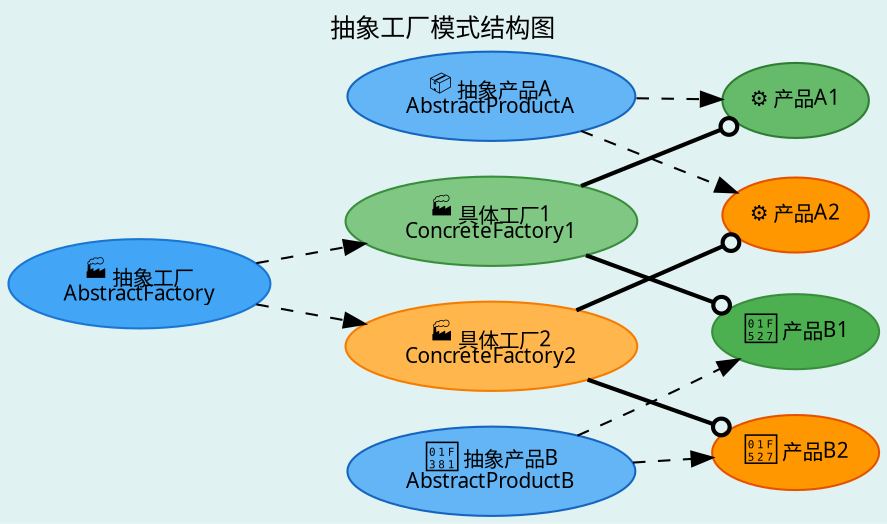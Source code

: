 digraph AbstractFactoryPattern {
    graph [fontname="Microsoft YaHei", fontsize=12, bgcolor="#e0f2f1"];
    node [fontname="Microsoft YaHei", fontsize=10, style="filled,rounded"];
    edge [fontname="Microsoft YaHei", fontsize=8];

    rankdir=LR;

    AbstractFactory [label="🏭 抽象工厂\nAbstractFactory", fillcolor="#42a5f5", color="#1976d2"];
    AbstractProductA [label="📦 抽象产品A\nAbstractProductA", fillcolor="#64b5f6", color="#1565c0"];
    AbstractProductB [label="🎁 抽象产品B\nAbstractProductB", fillcolor="#64b5f6", color="#1565c0"];

    ConcreteFactory1 [label="🏭 具体工厂1\nConcreteFactory1", fillcolor="#81c784", color="#388e3c"];
    ConcreteProductA1 [label="⚙️ 产品A1", fillcolor="#66bb6a", color="#2e7d32"];
    ConcreteProductB1 [label="🔧 产品B1", fillcolor="#4caf50", color="#388e3c"];

    ConcreteFactory2 [label="🏭 具体工厂2\nConcreteFactory2", fillcolor="#ffb74d", color="#f57c00"];
    ConcreteProductA2 [label="⚙️ 产品A2", fillcolor="#ff9800", color="#e65100"];
    ConcreteProductB2 [label="🔧 产品B2", fillcolor="#ff9800", color="#e65100"];

    AbstractFactory -> ConcreteFactory1 [style="dashed"];
    AbstractFactory -> ConcreteFactory2 [style="dashed"];

    AbstractProductA -> ConcreteProductA1 [style="dashed"];
    AbstractProductA -> ConcreteProductA2 [style="dashed"];

    AbstractProductB -> ConcreteProductB1 [style="dashed"];
    AbstractProductB -> ConcreteProductB2 [style="dashed"];

    ConcreteFactory1 -> ConcreteProductA1 [style="bold", arrowhead=odot];
    ConcreteFactory1 -> ConcreteProductB1 [style="bold", arrowhead=odot];

    ConcreteFactory2 -> ConcreteProductA2 [style="bold", arrowhead=odot];
    ConcreteFactory2 -> ConcreteProductB2 [style="bold", arrowhead=odot];

    labelloc="t";
    label="抽象工厂模式结构图";
}
